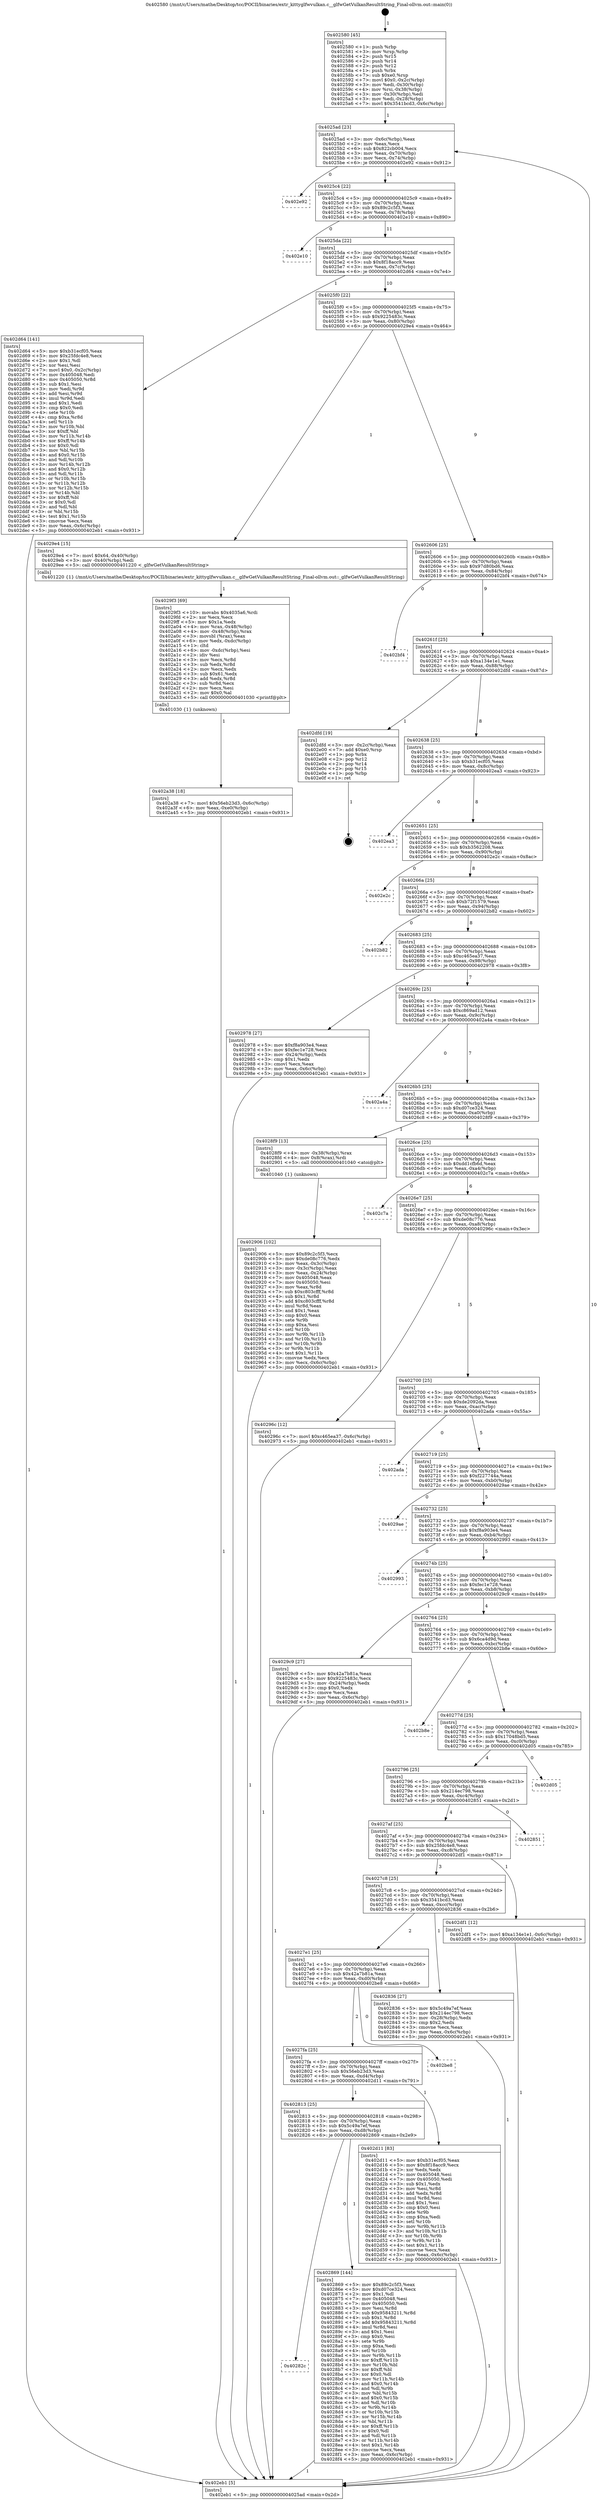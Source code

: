 digraph "0x402580" {
  label = "0x402580 (/mnt/c/Users/mathe/Desktop/tcc/POCII/binaries/extr_kittyglfwvulkan.c__glfwGetVulkanResultString_Final-ollvm.out::main(0))"
  labelloc = "t"
  node[shape=record]

  Entry [label="",width=0.3,height=0.3,shape=circle,fillcolor=black,style=filled]
  "0x4025ad" [label="{
     0x4025ad [23]\l
     | [instrs]\l
     &nbsp;&nbsp;0x4025ad \<+3\>: mov -0x6c(%rbp),%eax\l
     &nbsp;&nbsp;0x4025b0 \<+2\>: mov %eax,%ecx\l
     &nbsp;&nbsp;0x4025b2 \<+6\>: sub $0x822cb004,%ecx\l
     &nbsp;&nbsp;0x4025b8 \<+3\>: mov %eax,-0x70(%rbp)\l
     &nbsp;&nbsp;0x4025bb \<+3\>: mov %ecx,-0x74(%rbp)\l
     &nbsp;&nbsp;0x4025be \<+6\>: je 0000000000402e92 \<main+0x912\>\l
  }"]
  "0x402e92" [label="{
     0x402e92\l
  }", style=dashed]
  "0x4025c4" [label="{
     0x4025c4 [22]\l
     | [instrs]\l
     &nbsp;&nbsp;0x4025c4 \<+5\>: jmp 00000000004025c9 \<main+0x49\>\l
     &nbsp;&nbsp;0x4025c9 \<+3\>: mov -0x70(%rbp),%eax\l
     &nbsp;&nbsp;0x4025cc \<+5\>: sub $0x89c2c5f3,%eax\l
     &nbsp;&nbsp;0x4025d1 \<+3\>: mov %eax,-0x78(%rbp)\l
     &nbsp;&nbsp;0x4025d4 \<+6\>: je 0000000000402e10 \<main+0x890\>\l
  }"]
  Exit [label="",width=0.3,height=0.3,shape=circle,fillcolor=black,style=filled,peripheries=2]
  "0x402e10" [label="{
     0x402e10\l
  }", style=dashed]
  "0x4025da" [label="{
     0x4025da [22]\l
     | [instrs]\l
     &nbsp;&nbsp;0x4025da \<+5\>: jmp 00000000004025df \<main+0x5f\>\l
     &nbsp;&nbsp;0x4025df \<+3\>: mov -0x70(%rbp),%eax\l
     &nbsp;&nbsp;0x4025e2 \<+5\>: sub $0x8f18acc9,%eax\l
     &nbsp;&nbsp;0x4025e7 \<+3\>: mov %eax,-0x7c(%rbp)\l
     &nbsp;&nbsp;0x4025ea \<+6\>: je 0000000000402d64 \<main+0x7e4\>\l
  }"]
  "0x402a38" [label="{
     0x402a38 [18]\l
     | [instrs]\l
     &nbsp;&nbsp;0x402a38 \<+7\>: movl $0x56eb23d3,-0x6c(%rbp)\l
     &nbsp;&nbsp;0x402a3f \<+6\>: mov %eax,-0xe0(%rbp)\l
     &nbsp;&nbsp;0x402a45 \<+5\>: jmp 0000000000402eb1 \<main+0x931\>\l
  }"]
  "0x402d64" [label="{
     0x402d64 [141]\l
     | [instrs]\l
     &nbsp;&nbsp;0x402d64 \<+5\>: mov $0xb31ecf05,%eax\l
     &nbsp;&nbsp;0x402d69 \<+5\>: mov $0x25fdc4e8,%ecx\l
     &nbsp;&nbsp;0x402d6e \<+2\>: mov $0x1,%dl\l
     &nbsp;&nbsp;0x402d70 \<+2\>: xor %esi,%esi\l
     &nbsp;&nbsp;0x402d72 \<+7\>: movl $0x0,-0x2c(%rbp)\l
     &nbsp;&nbsp;0x402d79 \<+7\>: mov 0x405048,%edi\l
     &nbsp;&nbsp;0x402d80 \<+8\>: mov 0x405050,%r8d\l
     &nbsp;&nbsp;0x402d88 \<+3\>: sub $0x1,%esi\l
     &nbsp;&nbsp;0x402d8b \<+3\>: mov %edi,%r9d\l
     &nbsp;&nbsp;0x402d8e \<+3\>: add %esi,%r9d\l
     &nbsp;&nbsp;0x402d91 \<+4\>: imul %r9d,%edi\l
     &nbsp;&nbsp;0x402d95 \<+3\>: and $0x1,%edi\l
     &nbsp;&nbsp;0x402d98 \<+3\>: cmp $0x0,%edi\l
     &nbsp;&nbsp;0x402d9b \<+4\>: sete %r10b\l
     &nbsp;&nbsp;0x402d9f \<+4\>: cmp $0xa,%r8d\l
     &nbsp;&nbsp;0x402da3 \<+4\>: setl %r11b\l
     &nbsp;&nbsp;0x402da7 \<+3\>: mov %r10b,%bl\l
     &nbsp;&nbsp;0x402daa \<+3\>: xor $0xff,%bl\l
     &nbsp;&nbsp;0x402dad \<+3\>: mov %r11b,%r14b\l
     &nbsp;&nbsp;0x402db0 \<+4\>: xor $0xff,%r14b\l
     &nbsp;&nbsp;0x402db4 \<+3\>: xor $0x0,%dl\l
     &nbsp;&nbsp;0x402db7 \<+3\>: mov %bl,%r15b\l
     &nbsp;&nbsp;0x402dba \<+4\>: and $0x0,%r15b\l
     &nbsp;&nbsp;0x402dbe \<+3\>: and %dl,%r10b\l
     &nbsp;&nbsp;0x402dc1 \<+3\>: mov %r14b,%r12b\l
     &nbsp;&nbsp;0x402dc4 \<+4\>: and $0x0,%r12b\l
     &nbsp;&nbsp;0x402dc8 \<+3\>: and %dl,%r11b\l
     &nbsp;&nbsp;0x402dcb \<+3\>: or %r10b,%r15b\l
     &nbsp;&nbsp;0x402dce \<+3\>: or %r11b,%r12b\l
     &nbsp;&nbsp;0x402dd1 \<+3\>: xor %r12b,%r15b\l
     &nbsp;&nbsp;0x402dd4 \<+3\>: or %r14b,%bl\l
     &nbsp;&nbsp;0x402dd7 \<+3\>: xor $0xff,%bl\l
     &nbsp;&nbsp;0x402dda \<+3\>: or $0x0,%dl\l
     &nbsp;&nbsp;0x402ddd \<+2\>: and %dl,%bl\l
     &nbsp;&nbsp;0x402ddf \<+3\>: or %bl,%r15b\l
     &nbsp;&nbsp;0x402de2 \<+4\>: test $0x1,%r15b\l
     &nbsp;&nbsp;0x402de6 \<+3\>: cmovne %ecx,%eax\l
     &nbsp;&nbsp;0x402de9 \<+3\>: mov %eax,-0x6c(%rbp)\l
     &nbsp;&nbsp;0x402dec \<+5\>: jmp 0000000000402eb1 \<main+0x931\>\l
  }"]
  "0x4025f0" [label="{
     0x4025f0 [22]\l
     | [instrs]\l
     &nbsp;&nbsp;0x4025f0 \<+5\>: jmp 00000000004025f5 \<main+0x75\>\l
     &nbsp;&nbsp;0x4025f5 \<+3\>: mov -0x70(%rbp),%eax\l
     &nbsp;&nbsp;0x4025f8 \<+5\>: sub $0x9225483c,%eax\l
     &nbsp;&nbsp;0x4025fd \<+3\>: mov %eax,-0x80(%rbp)\l
     &nbsp;&nbsp;0x402600 \<+6\>: je 00000000004029e4 \<main+0x464\>\l
  }"]
  "0x4029f3" [label="{
     0x4029f3 [69]\l
     | [instrs]\l
     &nbsp;&nbsp;0x4029f3 \<+10\>: movabs $0x4035a6,%rdi\l
     &nbsp;&nbsp;0x4029fd \<+2\>: xor %ecx,%ecx\l
     &nbsp;&nbsp;0x4029ff \<+5\>: mov $0x1a,%edx\l
     &nbsp;&nbsp;0x402a04 \<+4\>: mov %rax,-0x48(%rbp)\l
     &nbsp;&nbsp;0x402a08 \<+4\>: mov -0x48(%rbp),%rax\l
     &nbsp;&nbsp;0x402a0c \<+3\>: movsbl (%rax),%eax\l
     &nbsp;&nbsp;0x402a0f \<+6\>: mov %edx,-0xdc(%rbp)\l
     &nbsp;&nbsp;0x402a15 \<+1\>: cltd\l
     &nbsp;&nbsp;0x402a16 \<+6\>: mov -0xdc(%rbp),%esi\l
     &nbsp;&nbsp;0x402a1c \<+2\>: idiv %esi\l
     &nbsp;&nbsp;0x402a1e \<+3\>: mov %ecx,%r8d\l
     &nbsp;&nbsp;0x402a21 \<+3\>: sub %edx,%r8d\l
     &nbsp;&nbsp;0x402a24 \<+2\>: mov %ecx,%edx\l
     &nbsp;&nbsp;0x402a26 \<+3\>: sub $0x61,%edx\l
     &nbsp;&nbsp;0x402a29 \<+3\>: add %edx,%r8d\l
     &nbsp;&nbsp;0x402a2c \<+3\>: sub %r8d,%ecx\l
     &nbsp;&nbsp;0x402a2f \<+2\>: mov %ecx,%esi\l
     &nbsp;&nbsp;0x402a31 \<+2\>: mov $0x0,%al\l
     &nbsp;&nbsp;0x402a33 \<+5\>: call 0000000000401030 \<printf@plt\>\l
     | [calls]\l
     &nbsp;&nbsp;0x401030 \{1\} (unknown)\l
  }"]
  "0x4029e4" [label="{
     0x4029e4 [15]\l
     | [instrs]\l
     &nbsp;&nbsp;0x4029e4 \<+7\>: movl $0x64,-0x40(%rbp)\l
     &nbsp;&nbsp;0x4029eb \<+3\>: mov -0x40(%rbp),%edi\l
     &nbsp;&nbsp;0x4029ee \<+5\>: call 0000000000401220 \<_glfwGetVulkanResultString\>\l
     | [calls]\l
     &nbsp;&nbsp;0x401220 \{1\} (/mnt/c/Users/mathe/Desktop/tcc/POCII/binaries/extr_kittyglfwvulkan.c__glfwGetVulkanResultString_Final-ollvm.out::_glfwGetVulkanResultString)\l
  }"]
  "0x402606" [label="{
     0x402606 [25]\l
     | [instrs]\l
     &nbsp;&nbsp;0x402606 \<+5\>: jmp 000000000040260b \<main+0x8b\>\l
     &nbsp;&nbsp;0x40260b \<+3\>: mov -0x70(%rbp),%eax\l
     &nbsp;&nbsp;0x40260e \<+5\>: sub $0x97d80bd6,%eax\l
     &nbsp;&nbsp;0x402613 \<+6\>: mov %eax,-0x84(%rbp)\l
     &nbsp;&nbsp;0x402619 \<+6\>: je 0000000000402bf4 \<main+0x674\>\l
  }"]
  "0x402906" [label="{
     0x402906 [102]\l
     | [instrs]\l
     &nbsp;&nbsp;0x402906 \<+5\>: mov $0x89c2c5f3,%ecx\l
     &nbsp;&nbsp;0x40290b \<+5\>: mov $0xde08c776,%edx\l
     &nbsp;&nbsp;0x402910 \<+3\>: mov %eax,-0x3c(%rbp)\l
     &nbsp;&nbsp;0x402913 \<+3\>: mov -0x3c(%rbp),%eax\l
     &nbsp;&nbsp;0x402916 \<+3\>: mov %eax,-0x24(%rbp)\l
     &nbsp;&nbsp;0x402919 \<+7\>: mov 0x405048,%eax\l
     &nbsp;&nbsp;0x402920 \<+7\>: mov 0x405050,%esi\l
     &nbsp;&nbsp;0x402927 \<+3\>: mov %eax,%r8d\l
     &nbsp;&nbsp;0x40292a \<+7\>: sub $0xc803cfff,%r8d\l
     &nbsp;&nbsp;0x402931 \<+4\>: sub $0x1,%r8d\l
     &nbsp;&nbsp;0x402935 \<+7\>: add $0xc803cfff,%r8d\l
     &nbsp;&nbsp;0x40293c \<+4\>: imul %r8d,%eax\l
     &nbsp;&nbsp;0x402940 \<+3\>: and $0x1,%eax\l
     &nbsp;&nbsp;0x402943 \<+3\>: cmp $0x0,%eax\l
     &nbsp;&nbsp;0x402946 \<+4\>: sete %r9b\l
     &nbsp;&nbsp;0x40294a \<+3\>: cmp $0xa,%esi\l
     &nbsp;&nbsp;0x40294d \<+4\>: setl %r10b\l
     &nbsp;&nbsp;0x402951 \<+3\>: mov %r9b,%r11b\l
     &nbsp;&nbsp;0x402954 \<+3\>: and %r10b,%r11b\l
     &nbsp;&nbsp;0x402957 \<+3\>: xor %r10b,%r9b\l
     &nbsp;&nbsp;0x40295a \<+3\>: or %r9b,%r11b\l
     &nbsp;&nbsp;0x40295d \<+4\>: test $0x1,%r11b\l
     &nbsp;&nbsp;0x402961 \<+3\>: cmovne %edx,%ecx\l
     &nbsp;&nbsp;0x402964 \<+3\>: mov %ecx,-0x6c(%rbp)\l
     &nbsp;&nbsp;0x402967 \<+5\>: jmp 0000000000402eb1 \<main+0x931\>\l
  }"]
  "0x402bf4" [label="{
     0x402bf4\l
  }", style=dashed]
  "0x40261f" [label="{
     0x40261f [25]\l
     | [instrs]\l
     &nbsp;&nbsp;0x40261f \<+5\>: jmp 0000000000402624 \<main+0xa4\>\l
     &nbsp;&nbsp;0x402624 \<+3\>: mov -0x70(%rbp),%eax\l
     &nbsp;&nbsp;0x402627 \<+5\>: sub $0xa134e1e1,%eax\l
     &nbsp;&nbsp;0x40262c \<+6\>: mov %eax,-0x88(%rbp)\l
     &nbsp;&nbsp;0x402632 \<+6\>: je 0000000000402dfd \<main+0x87d\>\l
  }"]
  "0x40282c" [label="{
     0x40282c\l
  }", style=dashed]
  "0x402dfd" [label="{
     0x402dfd [19]\l
     | [instrs]\l
     &nbsp;&nbsp;0x402dfd \<+3\>: mov -0x2c(%rbp),%eax\l
     &nbsp;&nbsp;0x402e00 \<+7\>: add $0xe0,%rsp\l
     &nbsp;&nbsp;0x402e07 \<+1\>: pop %rbx\l
     &nbsp;&nbsp;0x402e08 \<+2\>: pop %r12\l
     &nbsp;&nbsp;0x402e0a \<+2\>: pop %r14\l
     &nbsp;&nbsp;0x402e0c \<+2\>: pop %r15\l
     &nbsp;&nbsp;0x402e0e \<+1\>: pop %rbp\l
     &nbsp;&nbsp;0x402e0f \<+1\>: ret\l
  }"]
  "0x402638" [label="{
     0x402638 [25]\l
     | [instrs]\l
     &nbsp;&nbsp;0x402638 \<+5\>: jmp 000000000040263d \<main+0xbd\>\l
     &nbsp;&nbsp;0x40263d \<+3\>: mov -0x70(%rbp),%eax\l
     &nbsp;&nbsp;0x402640 \<+5\>: sub $0xb31ecf05,%eax\l
     &nbsp;&nbsp;0x402645 \<+6\>: mov %eax,-0x8c(%rbp)\l
     &nbsp;&nbsp;0x40264b \<+6\>: je 0000000000402ea3 \<main+0x923\>\l
  }"]
  "0x402869" [label="{
     0x402869 [144]\l
     | [instrs]\l
     &nbsp;&nbsp;0x402869 \<+5\>: mov $0x89c2c5f3,%eax\l
     &nbsp;&nbsp;0x40286e \<+5\>: mov $0xd07ce324,%ecx\l
     &nbsp;&nbsp;0x402873 \<+2\>: mov $0x1,%dl\l
     &nbsp;&nbsp;0x402875 \<+7\>: mov 0x405048,%esi\l
     &nbsp;&nbsp;0x40287c \<+7\>: mov 0x405050,%edi\l
     &nbsp;&nbsp;0x402883 \<+3\>: mov %esi,%r8d\l
     &nbsp;&nbsp;0x402886 \<+7\>: sub $0x95843211,%r8d\l
     &nbsp;&nbsp;0x40288d \<+4\>: sub $0x1,%r8d\l
     &nbsp;&nbsp;0x402891 \<+7\>: add $0x95843211,%r8d\l
     &nbsp;&nbsp;0x402898 \<+4\>: imul %r8d,%esi\l
     &nbsp;&nbsp;0x40289c \<+3\>: and $0x1,%esi\l
     &nbsp;&nbsp;0x40289f \<+3\>: cmp $0x0,%esi\l
     &nbsp;&nbsp;0x4028a2 \<+4\>: sete %r9b\l
     &nbsp;&nbsp;0x4028a6 \<+3\>: cmp $0xa,%edi\l
     &nbsp;&nbsp;0x4028a9 \<+4\>: setl %r10b\l
     &nbsp;&nbsp;0x4028ad \<+3\>: mov %r9b,%r11b\l
     &nbsp;&nbsp;0x4028b0 \<+4\>: xor $0xff,%r11b\l
     &nbsp;&nbsp;0x4028b4 \<+3\>: mov %r10b,%bl\l
     &nbsp;&nbsp;0x4028b7 \<+3\>: xor $0xff,%bl\l
     &nbsp;&nbsp;0x4028ba \<+3\>: xor $0x0,%dl\l
     &nbsp;&nbsp;0x4028bd \<+3\>: mov %r11b,%r14b\l
     &nbsp;&nbsp;0x4028c0 \<+4\>: and $0x0,%r14b\l
     &nbsp;&nbsp;0x4028c4 \<+3\>: and %dl,%r9b\l
     &nbsp;&nbsp;0x4028c7 \<+3\>: mov %bl,%r15b\l
     &nbsp;&nbsp;0x4028ca \<+4\>: and $0x0,%r15b\l
     &nbsp;&nbsp;0x4028ce \<+3\>: and %dl,%r10b\l
     &nbsp;&nbsp;0x4028d1 \<+3\>: or %r9b,%r14b\l
     &nbsp;&nbsp;0x4028d4 \<+3\>: or %r10b,%r15b\l
     &nbsp;&nbsp;0x4028d7 \<+3\>: xor %r15b,%r14b\l
     &nbsp;&nbsp;0x4028da \<+3\>: or %bl,%r11b\l
     &nbsp;&nbsp;0x4028dd \<+4\>: xor $0xff,%r11b\l
     &nbsp;&nbsp;0x4028e1 \<+3\>: or $0x0,%dl\l
     &nbsp;&nbsp;0x4028e4 \<+3\>: and %dl,%r11b\l
     &nbsp;&nbsp;0x4028e7 \<+3\>: or %r11b,%r14b\l
     &nbsp;&nbsp;0x4028ea \<+4\>: test $0x1,%r14b\l
     &nbsp;&nbsp;0x4028ee \<+3\>: cmovne %ecx,%eax\l
     &nbsp;&nbsp;0x4028f1 \<+3\>: mov %eax,-0x6c(%rbp)\l
     &nbsp;&nbsp;0x4028f4 \<+5\>: jmp 0000000000402eb1 \<main+0x931\>\l
  }"]
  "0x402ea3" [label="{
     0x402ea3\l
  }", style=dashed]
  "0x402651" [label="{
     0x402651 [25]\l
     | [instrs]\l
     &nbsp;&nbsp;0x402651 \<+5\>: jmp 0000000000402656 \<main+0xd6\>\l
     &nbsp;&nbsp;0x402656 \<+3\>: mov -0x70(%rbp),%eax\l
     &nbsp;&nbsp;0x402659 \<+5\>: sub $0xb3562208,%eax\l
     &nbsp;&nbsp;0x40265e \<+6\>: mov %eax,-0x90(%rbp)\l
     &nbsp;&nbsp;0x402664 \<+6\>: je 0000000000402e2c \<main+0x8ac\>\l
  }"]
  "0x402813" [label="{
     0x402813 [25]\l
     | [instrs]\l
     &nbsp;&nbsp;0x402813 \<+5\>: jmp 0000000000402818 \<main+0x298\>\l
     &nbsp;&nbsp;0x402818 \<+3\>: mov -0x70(%rbp),%eax\l
     &nbsp;&nbsp;0x40281b \<+5\>: sub $0x5c49a7ef,%eax\l
     &nbsp;&nbsp;0x402820 \<+6\>: mov %eax,-0xd8(%rbp)\l
     &nbsp;&nbsp;0x402826 \<+6\>: je 0000000000402869 \<main+0x2e9\>\l
  }"]
  "0x402e2c" [label="{
     0x402e2c\l
  }", style=dashed]
  "0x40266a" [label="{
     0x40266a [25]\l
     | [instrs]\l
     &nbsp;&nbsp;0x40266a \<+5\>: jmp 000000000040266f \<main+0xef\>\l
     &nbsp;&nbsp;0x40266f \<+3\>: mov -0x70(%rbp),%eax\l
     &nbsp;&nbsp;0x402672 \<+5\>: sub $0xb72f1579,%eax\l
     &nbsp;&nbsp;0x402677 \<+6\>: mov %eax,-0x94(%rbp)\l
     &nbsp;&nbsp;0x40267d \<+6\>: je 0000000000402b82 \<main+0x602\>\l
  }"]
  "0x402d11" [label="{
     0x402d11 [83]\l
     | [instrs]\l
     &nbsp;&nbsp;0x402d11 \<+5\>: mov $0xb31ecf05,%eax\l
     &nbsp;&nbsp;0x402d16 \<+5\>: mov $0x8f18acc9,%ecx\l
     &nbsp;&nbsp;0x402d1b \<+2\>: xor %edx,%edx\l
     &nbsp;&nbsp;0x402d1d \<+7\>: mov 0x405048,%esi\l
     &nbsp;&nbsp;0x402d24 \<+7\>: mov 0x405050,%edi\l
     &nbsp;&nbsp;0x402d2b \<+3\>: sub $0x1,%edx\l
     &nbsp;&nbsp;0x402d2e \<+3\>: mov %esi,%r8d\l
     &nbsp;&nbsp;0x402d31 \<+3\>: add %edx,%r8d\l
     &nbsp;&nbsp;0x402d34 \<+4\>: imul %r8d,%esi\l
     &nbsp;&nbsp;0x402d38 \<+3\>: and $0x1,%esi\l
     &nbsp;&nbsp;0x402d3b \<+3\>: cmp $0x0,%esi\l
     &nbsp;&nbsp;0x402d3e \<+4\>: sete %r9b\l
     &nbsp;&nbsp;0x402d42 \<+3\>: cmp $0xa,%edi\l
     &nbsp;&nbsp;0x402d45 \<+4\>: setl %r10b\l
     &nbsp;&nbsp;0x402d49 \<+3\>: mov %r9b,%r11b\l
     &nbsp;&nbsp;0x402d4c \<+3\>: and %r10b,%r11b\l
     &nbsp;&nbsp;0x402d4f \<+3\>: xor %r10b,%r9b\l
     &nbsp;&nbsp;0x402d52 \<+3\>: or %r9b,%r11b\l
     &nbsp;&nbsp;0x402d55 \<+4\>: test $0x1,%r11b\l
     &nbsp;&nbsp;0x402d59 \<+3\>: cmovne %ecx,%eax\l
     &nbsp;&nbsp;0x402d5c \<+3\>: mov %eax,-0x6c(%rbp)\l
     &nbsp;&nbsp;0x402d5f \<+5\>: jmp 0000000000402eb1 \<main+0x931\>\l
  }"]
  "0x402b82" [label="{
     0x402b82\l
  }", style=dashed]
  "0x402683" [label="{
     0x402683 [25]\l
     | [instrs]\l
     &nbsp;&nbsp;0x402683 \<+5\>: jmp 0000000000402688 \<main+0x108\>\l
     &nbsp;&nbsp;0x402688 \<+3\>: mov -0x70(%rbp),%eax\l
     &nbsp;&nbsp;0x40268b \<+5\>: sub $0xc465ea37,%eax\l
     &nbsp;&nbsp;0x402690 \<+6\>: mov %eax,-0x98(%rbp)\l
     &nbsp;&nbsp;0x402696 \<+6\>: je 0000000000402978 \<main+0x3f8\>\l
  }"]
  "0x4027fa" [label="{
     0x4027fa [25]\l
     | [instrs]\l
     &nbsp;&nbsp;0x4027fa \<+5\>: jmp 00000000004027ff \<main+0x27f\>\l
     &nbsp;&nbsp;0x4027ff \<+3\>: mov -0x70(%rbp),%eax\l
     &nbsp;&nbsp;0x402802 \<+5\>: sub $0x56eb23d3,%eax\l
     &nbsp;&nbsp;0x402807 \<+6\>: mov %eax,-0xd4(%rbp)\l
     &nbsp;&nbsp;0x40280d \<+6\>: je 0000000000402d11 \<main+0x791\>\l
  }"]
  "0x402978" [label="{
     0x402978 [27]\l
     | [instrs]\l
     &nbsp;&nbsp;0x402978 \<+5\>: mov $0xf8a903e4,%eax\l
     &nbsp;&nbsp;0x40297d \<+5\>: mov $0xfec1e728,%ecx\l
     &nbsp;&nbsp;0x402982 \<+3\>: mov -0x24(%rbp),%edx\l
     &nbsp;&nbsp;0x402985 \<+3\>: cmp $0x1,%edx\l
     &nbsp;&nbsp;0x402988 \<+3\>: cmovl %ecx,%eax\l
     &nbsp;&nbsp;0x40298b \<+3\>: mov %eax,-0x6c(%rbp)\l
     &nbsp;&nbsp;0x40298e \<+5\>: jmp 0000000000402eb1 \<main+0x931\>\l
  }"]
  "0x40269c" [label="{
     0x40269c [25]\l
     | [instrs]\l
     &nbsp;&nbsp;0x40269c \<+5\>: jmp 00000000004026a1 \<main+0x121\>\l
     &nbsp;&nbsp;0x4026a1 \<+3\>: mov -0x70(%rbp),%eax\l
     &nbsp;&nbsp;0x4026a4 \<+5\>: sub $0xc869ad12,%eax\l
     &nbsp;&nbsp;0x4026a9 \<+6\>: mov %eax,-0x9c(%rbp)\l
     &nbsp;&nbsp;0x4026af \<+6\>: je 0000000000402a4a \<main+0x4ca\>\l
  }"]
  "0x402be8" [label="{
     0x402be8\l
  }", style=dashed]
  "0x402a4a" [label="{
     0x402a4a\l
  }", style=dashed]
  "0x4026b5" [label="{
     0x4026b5 [25]\l
     | [instrs]\l
     &nbsp;&nbsp;0x4026b5 \<+5\>: jmp 00000000004026ba \<main+0x13a\>\l
     &nbsp;&nbsp;0x4026ba \<+3\>: mov -0x70(%rbp),%eax\l
     &nbsp;&nbsp;0x4026bd \<+5\>: sub $0xd07ce324,%eax\l
     &nbsp;&nbsp;0x4026c2 \<+6\>: mov %eax,-0xa0(%rbp)\l
     &nbsp;&nbsp;0x4026c8 \<+6\>: je 00000000004028f9 \<main+0x379\>\l
  }"]
  "0x402580" [label="{
     0x402580 [45]\l
     | [instrs]\l
     &nbsp;&nbsp;0x402580 \<+1\>: push %rbp\l
     &nbsp;&nbsp;0x402581 \<+3\>: mov %rsp,%rbp\l
     &nbsp;&nbsp;0x402584 \<+2\>: push %r15\l
     &nbsp;&nbsp;0x402586 \<+2\>: push %r14\l
     &nbsp;&nbsp;0x402588 \<+2\>: push %r12\l
     &nbsp;&nbsp;0x40258a \<+1\>: push %rbx\l
     &nbsp;&nbsp;0x40258b \<+7\>: sub $0xe0,%rsp\l
     &nbsp;&nbsp;0x402592 \<+7\>: movl $0x0,-0x2c(%rbp)\l
     &nbsp;&nbsp;0x402599 \<+3\>: mov %edi,-0x30(%rbp)\l
     &nbsp;&nbsp;0x40259c \<+4\>: mov %rsi,-0x38(%rbp)\l
     &nbsp;&nbsp;0x4025a0 \<+3\>: mov -0x30(%rbp),%edi\l
     &nbsp;&nbsp;0x4025a3 \<+3\>: mov %edi,-0x28(%rbp)\l
     &nbsp;&nbsp;0x4025a6 \<+7\>: movl $0x3541bcd3,-0x6c(%rbp)\l
  }"]
  "0x4028f9" [label="{
     0x4028f9 [13]\l
     | [instrs]\l
     &nbsp;&nbsp;0x4028f9 \<+4\>: mov -0x38(%rbp),%rax\l
     &nbsp;&nbsp;0x4028fd \<+4\>: mov 0x8(%rax),%rdi\l
     &nbsp;&nbsp;0x402901 \<+5\>: call 0000000000401040 \<atoi@plt\>\l
     | [calls]\l
     &nbsp;&nbsp;0x401040 \{1\} (unknown)\l
  }"]
  "0x4026ce" [label="{
     0x4026ce [25]\l
     | [instrs]\l
     &nbsp;&nbsp;0x4026ce \<+5\>: jmp 00000000004026d3 \<main+0x153\>\l
     &nbsp;&nbsp;0x4026d3 \<+3\>: mov -0x70(%rbp),%eax\l
     &nbsp;&nbsp;0x4026d6 \<+5\>: sub $0xdd1cfb6d,%eax\l
     &nbsp;&nbsp;0x4026db \<+6\>: mov %eax,-0xa4(%rbp)\l
     &nbsp;&nbsp;0x4026e1 \<+6\>: je 0000000000402c7a \<main+0x6fa\>\l
  }"]
  "0x402eb1" [label="{
     0x402eb1 [5]\l
     | [instrs]\l
     &nbsp;&nbsp;0x402eb1 \<+5\>: jmp 00000000004025ad \<main+0x2d\>\l
  }"]
  "0x402c7a" [label="{
     0x402c7a\l
  }", style=dashed]
  "0x4026e7" [label="{
     0x4026e7 [25]\l
     | [instrs]\l
     &nbsp;&nbsp;0x4026e7 \<+5\>: jmp 00000000004026ec \<main+0x16c\>\l
     &nbsp;&nbsp;0x4026ec \<+3\>: mov -0x70(%rbp),%eax\l
     &nbsp;&nbsp;0x4026ef \<+5\>: sub $0xde08c776,%eax\l
     &nbsp;&nbsp;0x4026f4 \<+6\>: mov %eax,-0xa8(%rbp)\l
     &nbsp;&nbsp;0x4026fa \<+6\>: je 000000000040296c \<main+0x3ec\>\l
  }"]
  "0x4027e1" [label="{
     0x4027e1 [25]\l
     | [instrs]\l
     &nbsp;&nbsp;0x4027e1 \<+5\>: jmp 00000000004027e6 \<main+0x266\>\l
     &nbsp;&nbsp;0x4027e6 \<+3\>: mov -0x70(%rbp),%eax\l
     &nbsp;&nbsp;0x4027e9 \<+5\>: sub $0x42a7b81a,%eax\l
     &nbsp;&nbsp;0x4027ee \<+6\>: mov %eax,-0xd0(%rbp)\l
     &nbsp;&nbsp;0x4027f4 \<+6\>: je 0000000000402be8 \<main+0x668\>\l
  }"]
  "0x40296c" [label="{
     0x40296c [12]\l
     | [instrs]\l
     &nbsp;&nbsp;0x40296c \<+7\>: movl $0xc465ea37,-0x6c(%rbp)\l
     &nbsp;&nbsp;0x402973 \<+5\>: jmp 0000000000402eb1 \<main+0x931\>\l
  }"]
  "0x402700" [label="{
     0x402700 [25]\l
     | [instrs]\l
     &nbsp;&nbsp;0x402700 \<+5\>: jmp 0000000000402705 \<main+0x185\>\l
     &nbsp;&nbsp;0x402705 \<+3\>: mov -0x70(%rbp),%eax\l
     &nbsp;&nbsp;0x402708 \<+5\>: sub $0xde2092da,%eax\l
     &nbsp;&nbsp;0x40270d \<+6\>: mov %eax,-0xac(%rbp)\l
     &nbsp;&nbsp;0x402713 \<+6\>: je 0000000000402ada \<main+0x55a\>\l
  }"]
  "0x402836" [label="{
     0x402836 [27]\l
     | [instrs]\l
     &nbsp;&nbsp;0x402836 \<+5\>: mov $0x5c49a7ef,%eax\l
     &nbsp;&nbsp;0x40283b \<+5\>: mov $0x214ec798,%ecx\l
     &nbsp;&nbsp;0x402840 \<+3\>: mov -0x28(%rbp),%edx\l
     &nbsp;&nbsp;0x402843 \<+3\>: cmp $0x2,%edx\l
     &nbsp;&nbsp;0x402846 \<+3\>: cmovne %ecx,%eax\l
     &nbsp;&nbsp;0x402849 \<+3\>: mov %eax,-0x6c(%rbp)\l
     &nbsp;&nbsp;0x40284c \<+5\>: jmp 0000000000402eb1 \<main+0x931\>\l
  }"]
  "0x402ada" [label="{
     0x402ada\l
  }", style=dashed]
  "0x402719" [label="{
     0x402719 [25]\l
     | [instrs]\l
     &nbsp;&nbsp;0x402719 \<+5\>: jmp 000000000040271e \<main+0x19e\>\l
     &nbsp;&nbsp;0x40271e \<+3\>: mov -0x70(%rbp),%eax\l
     &nbsp;&nbsp;0x402721 \<+5\>: sub $0xf227744a,%eax\l
     &nbsp;&nbsp;0x402726 \<+6\>: mov %eax,-0xb0(%rbp)\l
     &nbsp;&nbsp;0x40272c \<+6\>: je 00000000004029ae \<main+0x42e\>\l
  }"]
  "0x4027c8" [label="{
     0x4027c8 [25]\l
     | [instrs]\l
     &nbsp;&nbsp;0x4027c8 \<+5\>: jmp 00000000004027cd \<main+0x24d\>\l
     &nbsp;&nbsp;0x4027cd \<+3\>: mov -0x70(%rbp),%eax\l
     &nbsp;&nbsp;0x4027d0 \<+5\>: sub $0x3541bcd3,%eax\l
     &nbsp;&nbsp;0x4027d5 \<+6\>: mov %eax,-0xcc(%rbp)\l
     &nbsp;&nbsp;0x4027db \<+6\>: je 0000000000402836 \<main+0x2b6\>\l
  }"]
  "0x4029ae" [label="{
     0x4029ae\l
  }", style=dashed]
  "0x402732" [label="{
     0x402732 [25]\l
     | [instrs]\l
     &nbsp;&nbsp;0x402732 \<+5\>: jmp 0000000000402737 \<main+0x1b7\>\l
     &nbsp;&nbsp;0x402737 \<+3\>: mov -0x70(%rbp),%eax\l
     &nbsp;&nbsp;0x40273a \<+5\>: sub $0xf8a903e4,%eax\l
     &nbsp;&nbsp;0x40273f \<+6\>: mov %eax,-0xb4(%rbp)\l
     &nbsp;&nbsp;0x402745 \<+6\>: je 0000000000402993 \<main+0x413\>\l
  }"]
  "0x402df1" [label="{
     0x402df1 [12]\l
     | [instrs]\l
     &nbsp;&nbsp;0x402df1 \<+7\>: movl $0xa134e1e1,-0x6c(%rbp)\l
     &nbsp;&nbsp;0x402df8 \<+5\>: jmp 0000000000402eb1 \<main+0x931\>\l
  }"]
  "0x402993" [label="{
     0x402993\l
  }", style=dashed]
  "0x40274b" [label="{
     0x40274b [25]\l
     | [instrs]\l
     &nbsp;&nbsp;0x40274b \<+5\>: jmp 0000000000402750 \<main+0x1d0\>\l
     &nbsp;&nbsp;0x402750 \<+3\>: mov -0x70(%rbp),%eax\l
     &nbsp;&nbsp;0x402753 \<+5\>: sub $0xfec1e728,%eax\l
     &nbsp;&nbsp;0x402758 \<+6\>: mov %eax,-0xb8(%rbp)\l
     &nbsp;&nbsp;0x40275e \<+6\>: je 00000000004029c9 \<main+0x449\>\l
  }"]
  "0x4027af" [label="{
     0x4027af [25]\l
     | [instrs]\l
     &nbsp;&nbsp;0x4027af \<+5\>: jmp 00000000004027b4 \<main+0x234\>\l
     &nbsp;&nbsp;0x4027b4 \<+3\>: mov -0x70(%rbp),%eax\l
     &nbsp;&nbsp;0x4027b7 \<+5\>: sub $0x25fdc4e8,%eax\l
     &nbsp;&nbsp;0x4027bc \<+6\>: mov %eax,-0xc8(%rbp)\l
     &nbsp;&nbsp;0x4027c2 \<+6\>: je 0000000000402df1 \<main+0x871\>\l
  }"]
  "0x4029c9" [label="{
     0x4029c9 [27]\l
     | [instrs]\l
     &nbsp;&nbsp;0x4029c9 \<+5\>: mov $0x42a7b81a,%eax\l
     &nbsp;&nbsp;0x4029ce \<+5\>: mov $0x9225483c,%ecx\l
     &nbsp;&nbsp;0x4029d3 \<+3\>: mov -0x24(%rbp),%edx\l
     &nbsp;&nbsp;0x4029d6 \<+3\>: cmp $0x0,%edx\l
     &nbsp;&nbsp;0x4029d9 \<+3\>: cmove %ecx,%eax\l
     &nbsp;&nbsp;0x4029dc \<+3\>: mov %eax,-0x6c(%rbp)\l
     &nbsp;&nbsp;0x4029df \<+5\>: jmp 0000000000402eb1 \<main+0x931\>\l
  }"]
  "0x402764" [label="{
     0x402764 [25]\l
     | [instrs]\l
     &nbsp;&nbsp;0x402764 \<+5\>: jmp 0000000000402769 \<main+0x1e9\>\l
     &nbsp;&nbsp;0x402769 \<+3\>: mov -0x70(%rbp),%eax\l
     &nbsp;&nbsp;0x40276c \<+5\>: sub $0x6ca4d9d,%eax\l
     &nbsp;&nbsp;0x402771 \<+6\>: mov %eax,-0xbc(%rbp)\l
     &nbsp;&nbsp;0x402777 \<+6\>: je 0000000000402b8e \<main+0x60e\>\l
  }"]
  "0x402851" [label="{
     0x402851\l
  }", style=dashed]
  "0x402b8e" [label="{
     0x402b8e\l
  }", style=dashed]
  "0x40277d" [label="{
     0x40277d [25]\l
     | [instrs]\l
     &nbsp;&nbsp;0x40277d \<+5\>: jmp 0000000000402782 \<main+0x202\>\l
     &nbsp;&nbsp;0x402782 \<+3\>: mov -0x70(%rbp),%eax\l
     &nbsp;&nbsp;0x402785 \<+5\>: sub $0x17048bd5,%eax\l
     &nbsp;&nbsp;0x40278a \<+6\>: mov %eax,-0xc0(%rbp)\l
     &nbsp;&nbsp;0x402790 \<+6\>: je 0000000000402d05 \<main+0x785\>\l
  }"]
  "0x402796" [label="{
     0x402796 [25]\l
     | [instrs]\l
     &nbsp;&nbsp;0x402796 \<+5\>: jmp 000000000040279b \<main+0x21b\>\l
     &nbsp;&nbsp;0x40279b \<+3\>: mov -0x70(%rbp),%eax\l
     &nbsp;&nbsp;0x40279e \<+5\>: sub $0x214ec798,%eax\l
     &nbsp;&nbsp;0x4027a3 \<+6\>: mov %eax,-0xc4(%rbp)\l
     &nbsp;&nbsp;0x4027a9 \<+6\>: je 0000000000402851 \<main+0x2d1\>\l
  }"]
  "0x402d05" [label="{
     0x402d05\l
  }", style=dashed]
  Entry -> "0x402580" [label=" 1"]
  "0x4025ad" -> "0x402e92" [label=" 0"]
  "0x4025ad" -> "0x4025c4" [label=" 11"]
  "0x402dfd" -> Exit [label=" 1"]
  "0x4025c4" -> "0x402e10" [label=" 0"]
  "0x4025c4" -> "0x4025da" [label=" 11"]
  "0x402df1" -> "0x402eb1" [label=" 1"]
  "0x4025da" -> "0x402d64" [label=" 1"]
  "0x4025da" -> "0x4025f0" [label=" 10"]
  "0x402d64" -> "0x402eb1" [label=" 1"]
  "0x4025f0" -> "0x4029e4" [label=" 1"]
  "0x4025f0" -> "0x402606" [label=" 9"]
  "0x402d11" -> "0x402eb1" [label=" 1"]
  "0x402606" -> "0x402bf4" [label=" 0"]
  "0x402606" -> "0x40261f" [label=" 9"]
  "0x402a38" -> "0x402eb1" [label=" 1"]
  "0x40261f" -> "0x402dfd" [label=" 1"]
  "0x40261f" -> "0x402638" [label=" 8"]
  "0x4029f3" -> "0x402a38" [label=" 1"]
  "0x402638" -> "0x402ea3" [label=" 0"]
  "0x402638" -> "0x402651" [label=" 8"]
  "0x4029e4" -> "0x4029f3" [label=" 1"]
  "0x402651" -> "0x402e2c" [label=" 0"]
  "0x402651" -> "0x40266a" [label=" 8"]
  "0x402978" -> "0x402eb1" [label=" 1"]
  "0x40266a" -> "0x402b82" [label=" 0"]
  "0x40266a" -> "0x402683" [label=" 8"]
  "0x40296c" -> "0x402eb1" [label=" 1"]
  "0x402683" -> "0x402978" [label=" 1"]
  "0x402683" -> "0x40269c" [label=" 7"]
  "0x4028f9" -> "0x402906" [label=" 1"]
  "0x40269c" -> "0x402a4a" [label=" 0"]
  "0x40269c" -> "0x4026b5" [label=" 7"]
  "0x402869" -> "0x402eb1" [label=" 1"]
  "0x4026b5" -> "0x4028f9" [label=" 1"]
  "0x4026b5" -> "0x4026ce" [label=" 6"]
  "0x402813" -> "0x402869" [label=" 1"]
  "0x4026ce" -> "0x402c7a" [label=" 0"]
  "0x4026ce" -> "0x4026e7" [label=" 6"]
  "0x4029c9" -> "0x402eb1" [label=" 1"]
  "0x4026e7" -> "0x40296c" [label=" 1"]
  "0x4026e7" -> "0x402700" [label=" 5"]
  "0x4027fa" -> "0x402813" [label=" 1"]
  "0x402700" -> "0x402ada" [label=" 0"]
  "0x402700" -> "0x402719" [label=" 5"]
  "0x4027fa" -> "0x402d11" [label=" 1"]
  "0x402719" -> "0x4029ae" [label=" 0"]
  "0x402719" -> "0x402732" [label=" 5"]
  "0x4027e1" -> "0x4027fa" [label=" 2"]
  "0x402732" -> "0x402993" [label=" 0"]
  "0x402732" -> "0x40274b" [label=" 5"]
  "0x4027e1" -> "0x402be8" [label=" 0"]
  "0x40274b" -> "0x4029c9" [label=" 1"]
  "0x40274b" -> "0x402764" [label=" 4"]
  "0x402eb1" -> "0x4025ad" [label=" 10"]
  "0x402764" -> "0x402b8e" [label=" 0"]
  "0x402764" -> "0x40277d" [label=" 4"]
  "0x402580" -> "0x4025ad" [label=" 1"]
  "0x40277d" -> "0x402d05" [label=" 0"]
  "0x40277d" -> "0x402796" [label=" 4"]
  "0x402836" -> "0x402eb1" [label=" 1"]
  "0x402796" -> "0x402851" [label=" 0"]
  "0x402796" -> "0x4027af" [label=" 4"]
  "0x402813" -> "0x40282c" [label=" 0"]
  "0x4027af" -> "0x402df1" [label=" 1"]
  "0x4027af" -> "0x4027c8" [label=" 3"]
  "0x402906" -> "0x402eb1" [label=" 1"]
  "0x4027c8" -> "0x402836" [label=" 1"]
  "0x4027c8" -> "0x4027e1" [label=" 2"]
}

